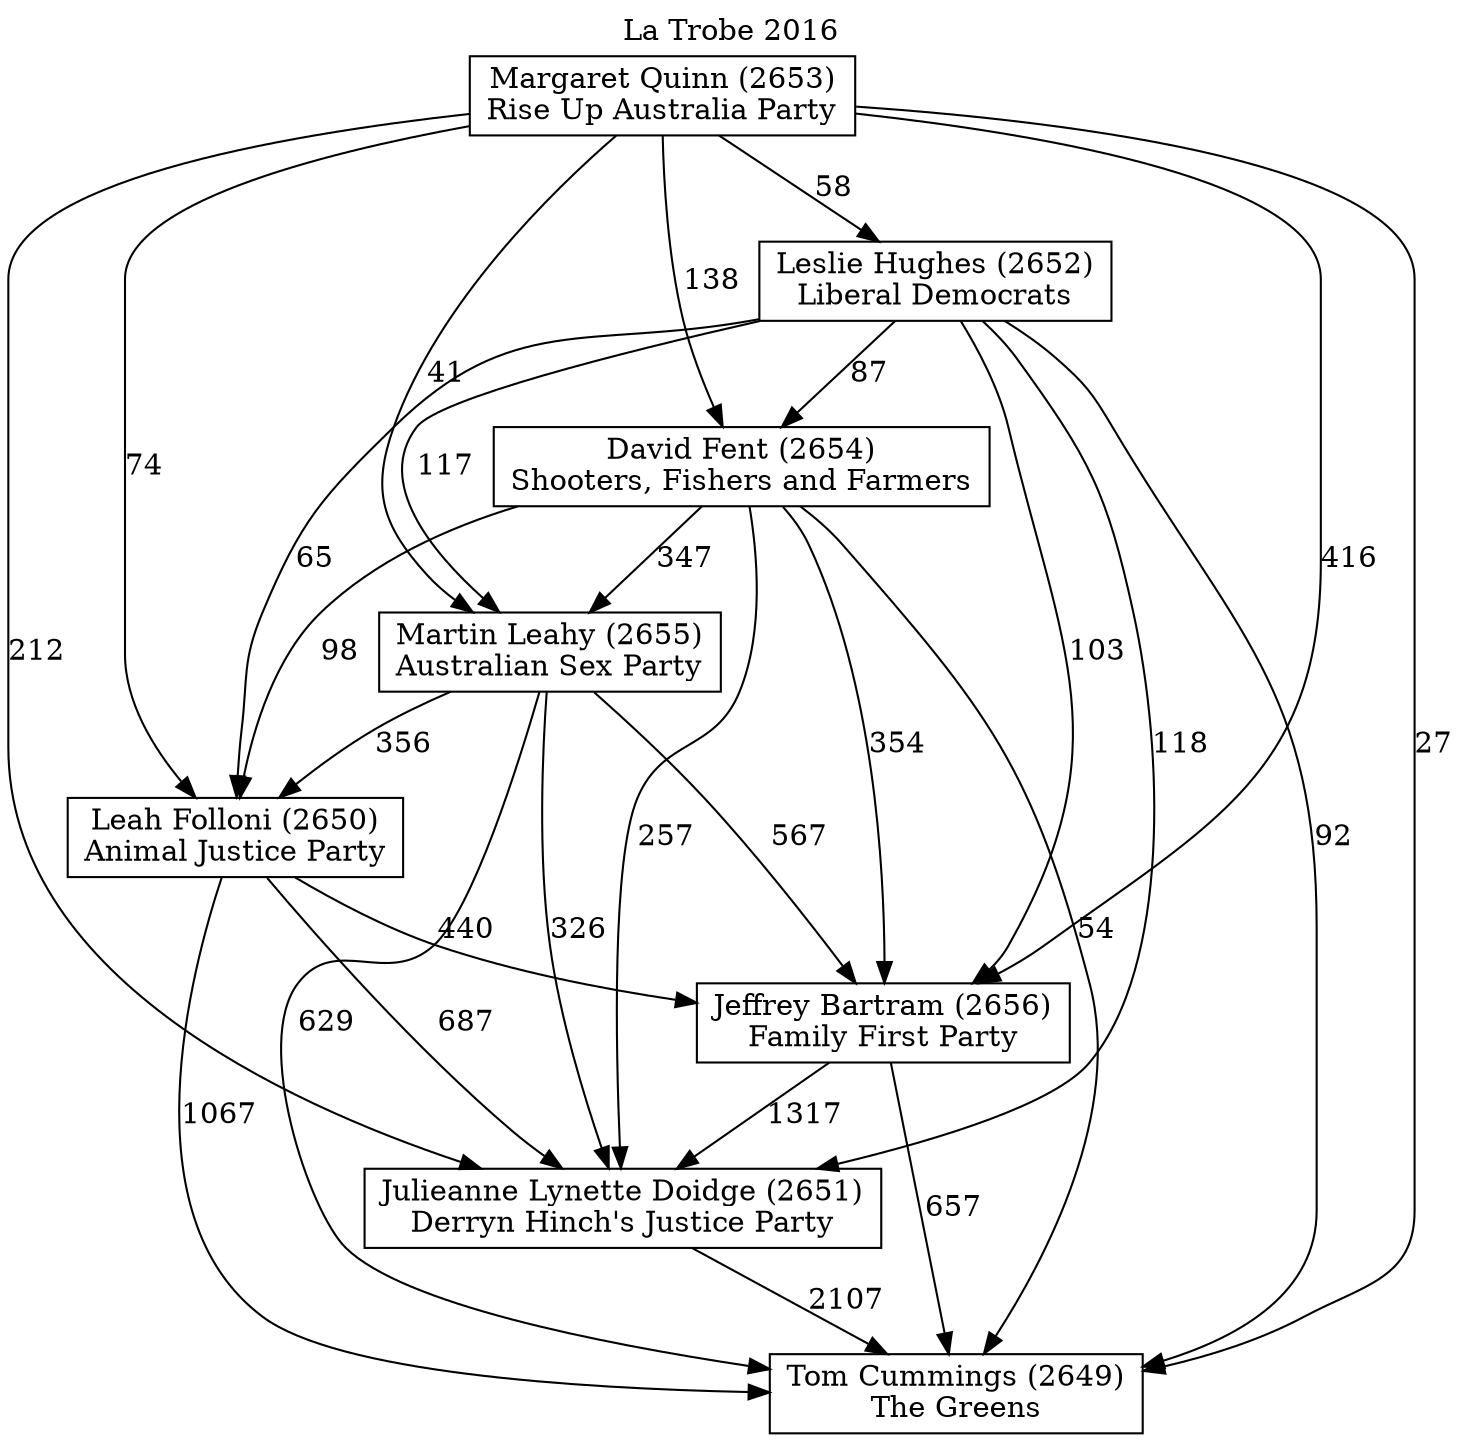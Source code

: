 // House preference flow
digraph "Tom Cummings (2649)_La Trobe_2016" {
	graph [label="La Trobe 2016" labelloc=t mclimit=10]
	node [shape=box]
	"Tom Cummings (2649)" [label="Tom Cummings (2649)
The Greens"]
	"Julieanne Lynette Doidge (2651)" [label="Julieanne Lynette Doidge (2651)
Derryn Hinch's Justice Party"]
	"Jeffrey Bartram (2656)" [label="Jeffrey Bartram (2656)
Family First Party"]
	"Leah Folloni (2650)" [label="Leah Folloni (2650)
Animal Justice Party"]
	"Martin Leahy (2655)" [label="Martin Leahy (2655)
Australian Sex Party"]
	"David Fent (2654)" [label="David Fent (2654)
Shooters, Fishers and Farmers"]
	"Leslie Hughes (2652)" [label="Leslie Hughes (2652)
Liberal Democrats"]
	"Margaret Quinn (2653)" [label="Margaret Quinn (2653)
Rise Up Australia Party"]
	"Tom Cummings (2649)" [label="Tom Cummings (2649)
The Greens"]
	"Jeffrey Bartram (2656)" [label="Jeffrey Bartram (2656)
Family First Party"]
	"Leah Folloni (2650)" [label="Leah Folloni (2650)
Animal Justice Party"]
	"Martin Leahy (2655)" [label="Martin Leahy (2655)
Australian Sex Party"]
	"David Fent (2654)" [label="David Fent (2654)
Shooters, Fishers and Farmers"]
	"Leslie Hughes (2652)" [label="Leslie Hughes (2652)
Liberal Democrats"]
	"Margaret Quinn (2653)" [label="Margaret Quinn (2653)
Rise Up Australia Party"]
	"Tom Cummings (2649)" [label="Tom Cummings (2649)
The Greens"]
	"Leah Folloni (2650)" [label="Leah Folloni (2650)
Animal Justice Party"]
	"Martin Leahy (2655)" [label="Martin Leahy (2655)
Australian Sex Party"]
	"David Fent (2654)" [label="David Fent (2654)
Shooters, Fishers and Farmers"]
	"Leslie Hughes (2652)" [label="Leslie Hughes (2652)
Liberal Democrats"]
	"Margaret Quinn (2653)" [label="Margaret Quinn (2653)
Rise Up Australia Party"]
	"Tom Cummings (2649)" [label="Tom Cummings (2649)
The Greens"]
	"Martin Leahy (2655)" [label="Martin Leahy (2655)
Australian Sex Party"]
	"David Fent (2654)" [label="David Fent (2654)
Shooters, Fishers and Farmers"]
	"Leslie Hughes (2652)" [label="Leslie Hughes (2652)
Liberal Democrats"]
	"Margaret Quinn (2653)" [label="Margaret Quinn (2653)
Rise Up Australia Party"]
	"Tom Cummings (2649)" [label="Tom Cummings (2649)
The Greens"]
	"David Fent (2654)" [label="David Fent (2654)
Shooters, Fishers and Farmers"]
	"Leslie Hughes (2652)" [label="Leslie Hughes (2652)
Liberal Democrats"]
	"Margaret Quinn (2653)" [label="Margaret Quinn (2653)
Rise Up Australia Party"]
	"Tom Cummings (2649)" [label="Tom Cummings (2649)
The Greens"]
	"Leslie Hughes (2652)" [label="Leslie Hughes (2652)
Liberal Democrats"]
	"Margaret Quinn (2653)" [label="Margaret Quinn (2653)
Rise Up Australia Party"]
	"Tom Cummings (2649)" [label="Tom Cummings (2649)
The Greens"]
	"Margaret Quinn (2653)" [label="Margaret Quinn (2653)
Rise Up Australia Party"]
	"Margaret Quinn (2653)" [label="Margaret Quinn (2653)
Rise Up Australia Party"]
	"Leslie Hughes (2652)" [label="Leslie Hughes (2652)
Liberal Democrats"]
	"Margaret Quinn (2653)" [label="Margaret Quinn (2653)
Rise Up Australia Party"]
	"Margaret Quinn (2653)" [label="Margaret Quinn (2653)
Rise Up Australia Party"]
	"David Fent (2654)" [label="David Fent (2654)
Shooters, Fishers and Farmers"]
	"Leslie Hughes (2652)" [label="Leslie Hughes (2652)
Liberal Democrats"]
	"Margaret Quinn (2653)" [label="Margaret Quinn (2653)
Rise Up Australia Party"]
	"David Fent (2654)" [label="David Fent (2654)
Shooters, Fishers and Farmers"]
	"Margaret Quinn (2653)" [label="Margaret Quinn (2653)
Rise Up Australia Party"]
	"Margaret Quinn (2653)" [label="Margaret Quinn (2653)
Rise Up Australia Party"]
	"Leslie Hughes (2652)" [label="Leslie Hughes (2652)
Liberal Democrats"]
	"Margaret Quinn (2653)" [label="Margaret Quinn (2653)
Rise Up Australia Party"]
	"Margaret Quinn (2653)" [label="Margaret Quinn (2653)
Rise Up Australia Party"]
	"Martin Leahy (2655)" [label="Martin Leahy (2655)
Australian Sex Party"]
	"David Fent (2654)" [label="David Fent (2654)
Shooters, Fishers and Farmers"]
	"Leslie Hughes (2652)" [label="Leslie Hughes (2652)
Liberal Democrats"]
	"Margaret Quinn (2653)" [label="Margaret Quinn (2653)
Rise Up Australia Party"]
	"Martin Leahy (2655)" [label="Martin Leahy (2655)
Australian Sex Party"]
	"Leslie Hughes (2652)" [label="Leslie Hughes (2652)
Liberal Democrats"]
	"Margaret Quinn (2653)" [label="Margaret Quinn (2653)
Rise Up Australia Party"]
	"Martin Leahy (2655)" [label="Martin Leahy (2655)
Australian Sex Party"]
	"Margaret Quinn (2653)" [label="Margaret Quinn (2653)
Rise Up Australia Party"]
	"Margaret Quinn (2653)" [label="Margaret Quinn (2653)
Rise Up Australia Party"]
	"Leslie Hughes (2652)" [label="Leslie Hughes (2652)
Liberal Democrats"]
	"Margaret Quinn (2653)" [label="Margaret Quinn (2653)
Rise Up Australia Party"]
	"Margaret Quinn (2653)" [label="Margaret Quinn (2653)
Rise Up Australia Party"]
	"David Fent (2654)" [label="David Fent (2654)
Shooters, Fishers and Farmers"]
	"Leslie Hughes (2652)" [label="Leslie Hughes (2652)
Liberal Democrats"]
	"Margaret Quinn (2653)" [label="Margaret Quinn (2653)
Rise Up Australia Party"]
	"David Fent (2654)" [label="David Fent (2654)
Shooters, Fishers and Farmers"]
	"Margaret Quinn (2653)" [label="Margaret Quinn (2653)
Rise Up Australia Party"]
	"Margaret Quinn (2653)" [label="Margaret Quinn (2653)
Rise Up Australia Party"]
	"Leslie Hughes (2652)" [label="Leslie Hughes (2652)
Liberal Democrats"]
	"Margaret Quinn (2653)" [label="Margaret Quinn (2653)
Rise Up Australia Party"]
	"Margaret Quinn (2653)" [label="Margaret Quinn (2653)
Rise Up Australia Party"]
	"Leah Folloni (2650)" [label="Leah Folloni (2650)
Animal Justice Party"]
	"Martin Leahy (2655)" [label="Martin Leahy (2655)
Australian Sex Party"]
	"David Fent (2654)" [label="David Fent (2654)
Shooters, Fishers and Farmers"]
	"Leslie Hughes (2652)" [label="Leslie Hughes (2652)
Liberal Democrats"]
	"Margaret Quinn (2653)" [label="Margaret Quinn (2653)
Rise Up Australia Party"]
	"Leah Folloni (2650)" [label="Leah Folloni (2650)
Animal Justice Party"]
	"David Fent (2654)" [label="David Fent (2654)
Shooters, Fishers and Farmers"]
	"Leslie Hughes (2652)" [label="Leslie Hughes (2652)
Liberal Democrats"]
	"Margaret Quinn (2653)" [label="Margaret Quinn (2653)
Rise Up Australia Party"]
	"Leah Folloni (2650)" [label="Leah Folloni (2650)
Animal Justice Party"]
	"Leslie Hughes (2652)" [label="Leslie Hughes (2652)
Liberal Democrats"]
	"Margaret Quinn (2653)" [label="Margaret Quinn (2653)
Rise Up Australia Party"]
	"Leah Folloni (2650)" [label="Leah Folloni (2650)
Animal Justice Party"]
	"Margaret Quinn (2653)" [label="Margaret Quinn (2653)
Rise Up Australia Party"]
	"Margaret Quinn (2653)" [label="Margaret Quinn (2653)
Rise Up Australia Party"]
	"Leslie Hughes (2652)" [label="Leslie Hughes (2652)
Liberal Democrats"]
	"Margaret Quinn (2653)" [label="Margaret Quinn (2653)
Rise Up Australia Party"]
	"Margaret Quinn (2653)" [label="Margaret Quinn (2653)
Rise Up Australia Party"]
	"David Fent (2654)" [label="David Fent (2654)
Shooters, Fishers and Farmers"]
	"Leslie Hughes (2652)" [label="Leslie Hughes (2652)
Liberal Democrats"]
	"Margaret Quinn (2653)" [label="Margaret Quinn (2653)
Rise Up Australia Party"]
	"David Fent (2654)" [label="David Fent (2654)
Shooters, Fishers and Farmers"]
	"Margaret Quinn (2653)" [label="Margaret Quinn (2653)
Rise Up Australia Party"]
	"Margaret Quinn (2653)" [label="Margaret Quinn (2653)
Rise Up Australia Party"]
	"Leslie Hughes (2652)" [label="Leslie Hughes (2652)
Liberal Democrats"]
	"Margaret Quinn (2653)" [label="Margaret Quinn (2653)
Rise Up Australia Party"]
	"Margaret Quinn (2653)" [label="Margaret Quinn (2653)
Rise Up Australia Party"]
	"Martin Leahy (2655)" [label="Martin Leahy (2655)
Australian Sex Party"]
	"David Fent (2654)" [label="David Fent (2654)
Shooters, Fishers and Farmers"]
	"Leslie Hughes (2652)" [label="Leslie Hughes (2652)
Liberal Democrats"]
	"Margaret Quinn (2653)" [label="Margaret Quinn (2653)
Rise Up Australia Party"]
	"Martin Leahy (2655)" [label="Martin Leahy (2655)
Australian Sex Party"]
	"Leslie Hughes (2652)" [label="Leslie Hughes (2652)
Liberal Democrats"]
	"Margaret Quinn (2653)" [label="Margaret Quinn (2653)
Rise Up Australia Party"]
	"Martin Leahy (2655)" [label="Martin Leahy (2655)
Australian Sex Party"]
	"Margaret Quinn (2653)" [label="Margaret Quinn (2653)
Rise Up Australia Party"]
	"Margaret Quinn (2653)" [label="Margaret Quinn (2653)
Rise Up Australia Party"]
	"Leslie Hughes (2652)" [label="Leslie Hughes (2652)
Liberal Democrats"]
	"Margaret Quinn (2653)" [label="Margaret Quinn (2653)
Rise Up Australia Party"]
	"Margaret Quinn (2653)" [label="Margaret Quinn (2653)
Rise Up Australia Party"]
	"David Fent (2654)" [label="David Fent (2654)
Shooters, Fishers and Farmers"]
	"Leslie Hughes (2652)" [label="Leslie Hughes (2652)
Liberal Democrats"]
	"Margaret Quinn (2653)" [label="Margaret Quinn (2653)
Rise Up Australia Party"]
	"David Fent (2654)" [label="David Fent (2654)
Shooters, Fishers and Farmers"]
	"Margaret Quinn (2653)" [label="Margaret Quinn (2653)
Rise Up Australia Party"]
	"Margaret Quinn (2653)" [label="Margaret Quinn (2653)
Rise Up Australia Party"]
	"Leslie Hughes (2652)" [label="Leslie Hughes (2652)
Liberal Democrats"]
	"Margaret Quinn (2653)" [label="Margaret Quinn (2653)
Rise Up Australia Party"]
	"Margaret Quinn (2653)" [label="Margaret Quinn (2653)
Rise Up Australia Party"]
	"Jeffrey Bartram (2656)" [label="Jeffrey Bartram (2656)
Family First Party"]
	"Leah Folloni (2650)" [label="Leah Folloni (2650)
Animal Justice Party"]
	"Martin Leahy (2655)" [label="Martin Leahy (2655)
Australian Sex Party"]
	"David Fent (2654)" [label="David Fent (2654)
Shooters, Fishers and Farmers"]
	"Leslie Hughes (2652)" [label="Leslie Hughes (2652)
Liberal Democrats"]
	"Margaret Quinn (2653)" [label="Margaret Quinn (2653)
Rise Up Australia Party"]
	"Jeffrey Bartram (2656)" [label="Jeffrey Bartram (2656)
Family First Party"]
	"Martin Leahy (2655)" [label="Martin Leahy (2655)
Australian Sex Party"]
	"David Fent (2654)" [label="David Fent (2654)
Shooters, Fishers and Farmers"]
	"Leslie Hughes (2652)" [label="Leslie Hughes (2652)
Liberal Democrats"]
	"Margaret Quinn (2653)" [label="Margaret Quinn (2653)
Rise Up Australia Party"]
	"Jeffrey Bartram (2656)" [label="Jeffrey Bartram (2656)
Family First Party"]
	"David Fent (2654)" [label="David Fent (2654)
Shooters, Fishers and Farmers"]
	"Leslie Hughes (2652)" [label="Leslie Hughes (2652)
Liberal Democrats"]
	"Margaret Quinn (2653)" [label="Margaret Quinn (2653)
Rise Up Australia Party"]
	"Jeffrey Bartram (2656)" [label="Jeffrey Bartram (2656)
Family First Party"]
	"Leslie Hughes (2652)" [label="Leslie Hughes (2652)
Liberal Democrats"]
	"Margaret Quinn (2653)" [label="Margaret Quinn (2653)
Rise Up Australia Party"]
	"Jeffrey Bartram (2656)" [label="Jeffrey Bartram (2656)
Family First Party"]
	"Margaret Quinn (2653)" [label="Margaret Quinn (2653)
Rise Up Australia Party"]
	"Margaret Quinn (2653)" [label="Margaret Quinn (2653)
Rise Up Australia Party"]
	"Leslie Hughes (2652)" [label="Leslie Hughes (2652)
Liberal Democrats"]
	"Margaret Quinn (2653)" [label="Margaret Quinn (2653)
Rise Up Australia Party"]
	"Margaret Quinn (2653)" [label="Margaret Quinn (2653)
Rise Up Australia Party"]
	"David Fent (2654)" [label="David Fent (2654)
Shooters, Fishers and Farmers"]
	"Leslie Hughes (2652)" [label="Leslie Hughes (2652)
Liberal Democrats"]
	"Margaret Quinn (2653)" [label="Margaret Quinn (2653)
Rise Up Australia Party"]
	"David Fent (2654)" [label="David Fent (2654)
Shooters, Fishers and Farmers"]
	"Margaret Quinn (2653)" [label="Margaret Quinn (2653)
Rise Up Australia Party"]
	"Margaret Quinn (2653)" [label="Margaret Quinn (2653)
Rise Up Australia Party"]
	"Leslie Hughes (2652)" [label="Leslie Hughes (2652)
Liberal Democrats"]
	"Margaret Quinn (2653)" [label="Margaret Quinn (2653)
Rise Up Australia Party"]
	"Margaret Quinn (2653)" [label="Margaret Quinn (2653)
Rise Up Australia Party"]
	"Martin Leahy (2655)" [label="Martin Leahy (2655)
Australian Sex Party"]
	"David Fent (2654)" [label="David Fent (2654)
Shooters, Fishers and Farmers"]
	"Leslie Hughes (2652)" [label="Leslie Hughes (2652)
Liberal Democrats"]
	"Margaret Quinn (2653)" [label="Margaret Quinn (2653)
Rise Up Australia Party"]
	"Martin Leahy (2655)" [label="Martin Leahy (2655)
Australian Sex Party"]
	"Leslie Hughes (2652)" [label="Leslie Hughes (2652)
Liberal Democrats"]
	"Margaret Quinn (2653)" [label="Margaret Quinn (2653)
Rise Up Australia Party"]
	"Martin Leahy (2655)" [label="Martin Leahy (2655)
Australian Sex Party"]
	"Margaret Quinn (2653)" [label="Margaret Quinn (2653)
Rise Up Australia Party"]
	"Margaret Quinn (2653)" [label="Margaret Quinn (2653)
Rise Up Australia Party"]
	"Leslie Hughes (2652)" [label="Leslie Hughes (2652)
Liberal Democrats"]
	"Margaret Quinn (2653)" [label="Margaret Quinn (2653)
Rise Up Australia Party"]
	"Margaret Quinn (2653)" [label="Margaret Quinn (2653)
Rise Up Australia Party"]
	"David Fent (2654)" [label="David Fent (2654)
Shooters, Fishers and Farmers"]
	"Leslie Hughes (2652)" [label="Leslie Hughes (2652)
Liberal Democrats"]
	"Margaret Quinn (2653)" [label="Margaret Quinn (2653)
Rise Up Australia Party"]
	"David Fent (2654)" [label="David Fent (2654)
Shooters, Fishers and Farmers"]
	"Margaret Quinn (2653)" [label="Margaret Quinn (2653)
Rise Up Australia Party"]
	"Margaret Quinn (2653)" [label="Margaret Quinn (2653)
Rise Up Australia Party"]
	"Leslie Hughes (2652)" [label="Leslie Hughes (2652)
Liberal Democrats"]
	"Margaret Quinn (2653)" [label="Margaret Quinn (2653)
Rise Up Australia Party"]
	"Margaret Quinn (2653)" [label="Margaret Quinn (2653)
Rise Up Australia Party"]
	"Leah Folloni (2650)" [label="Leah Folloni (2650)
Animal Justice Party"]
	"Martin Leahy (2655)" [label="Martin Leahy (2655)
Australian Sex Party"]
	"David Fent (2654)" [label="David Fent (2654)
Shooters, Fishers and Farmers"]
	"Leslie Hughes (2652)" [label="Leslie Hughes (2652)
Liberal Democrats"]
	"Margaret Quinn (2653)" [label="Margaret Quinn (2653)
Rise Up Australia Party"]
	"Leah Folloni (2650)" [label="Leah Folloni (2650)
Animal Justice Party"]
	"David Fent (2654)" [label="David Fent (2654)
Shooters, Fishers and Farmers"]
	"Leslie Hughes (2652)" [label="Leslie Hughes (2652)
Liberal Democrats"]
	"Margaret Quinn (2653)" [label="Margaret Quinn (2653)
Rise Up Australia Party"]
	"Leah Folloni (2650)" [label="Leah Folloni (2650)
Animal Justice Party"]
	"Leslie Hughes (2652)" [label="Leslie Hughes (2652)
Liberal Democrats"]
	"Margaret Quinn (2653)" [label="Margaret Quinn (2653)
Rise Up Australia Party"]
	"Leah Folloni (2650)" [label="Leah Folloni (2650)
Animal Justice Party"]
	"Margaret Quinn (2653)" [label="Margaret Quinn (2653)
Rise Up Australia Party"]
	"Margaret Quinn (2653)" [label="Margaret Quinn (2653)
Rise Up Australia Party"]
	"Leslie Hughes (2652)" [label="Leslie Hughes (2652)
Liberal Democrats"]
	"Margaret Quinn (2653)" [label="Margaret Quinn (2653)
Rise Up Australia Party"]
	"Margaret Quinn (2653)" [label="Margaret Quinn (2653)
Rise Up Australia Party"]
	"David Fent (2654)" [label="David Fent (2654)
Shooters, Fishers and Farmers"]
	"Leslie Hughes (2652)" [label="Leslie Hughes (2652)
Liberal Democrats"]
	"Margaret Quinn (2653)" [label="Margaret Quinn (2653)
Rise Up Australia Party"]
	"David Fent (2654)" [label="David Fent (2654)
Shooters, Fishers and Farmers"]
	"Margaret Quinn (2653)" [label="Margaret Quinn (2653)
Rise Up Australia Party"]
	"Margaret Quinn (2653)" [label="Margaret Quinn (2653)
Rise Up Australia Party"]
	"Leslie Hughes (2652)" [label="Leslie Hughes (2652)
Liberal Democrats"]
	"Margaret Quinn (2653)" [label="Margaret Quinn (2653)
Rise Up Australia Party"]
	"Margaret Quinn (2653)" [label="Margaret Quinn (2653)
Rise Up Australia Party"]
	"Martin Leahy (2655)" [label="Martin Leahy (2655)
Australian Sex Party"]
	"David Fent (2654)" [label="David Fent (2654)
Shooters, Fishers and Farmers"]
	"Leslie Hughes (2652)" [label="Leslie Hughes (2652)
Liberal Democrats"]
	"Margaret Quinn (2653)" [label="Margaret Quinn (2653)
Rise Up Australia Party"]
	"Martin Leahy (2655)" [label="Martin Leahy (2655)
Australian Sex Party"]
	"Leslie Hughes (2652)" [label="Leslie Hughes (2652)
Liberal Democrats"]
	"Margaret Quinn (2653)" [label="Margaret Quinn (2653)
Rise Up Australia Party"]
	"Martin Leahy (2655)" [label="Martin Leahy (2655)
Australian Sex Party"]
	"Margaret Quinn (2653)" [label="Margaret Quinn (2653)
Rise Up Australia Party"]
	"Margaret Quinn (2653)" [label="Margaret Quinn (2653)
Rise Up Australia Party"]
	"Leslie Hughes (2652)" [label="Leslie Hughes (2652)
Liberal Democrats"]
	"Margaret Quinn (2653)" [label="Margaret Quinn (2653)
Rise Up Australia Party"]
	"Margaret Quinn (2653)" [label="Margaret Quinn (2653)
Rise Up Australia Party"]
	"David Fent (2654)" [label="David Fent (2654)
Shooters, Fishers and Farmers"]
	"Leslie Hughes (2652)" [label="Leslie Hughes (2652)
Liberal Democrats"]
	"Margaret Quinn (2653)" [label="Margaret Quinn (2653)
Rise Up Australia Party"]
	"David Fent (2654)" [label="David Fent (2654)
Shooters, Fishers and Farmers"]
	"Margaret Quinn (2653)" [label="Margaret Quinn (2653)
Rise Up Australia Party"]
	"Margaret Quinn (2653)" [label="Margaret Quinn (2653)
Rise Up Australia Party"]
	"Leslie Hughes (2652)" [label="Leslie Hughes (2652)
Liberal Democrats"]
	"Margaret Quinn (2653)" [label="Margaret Quinn (2653)
Rise Up Australia Party"]
	"Margaret Quinn (2653)" [label="Margaret Quinn (2653)
Rise Up Australia Party"]
	"Julieanne Lynette Doidge (2651)" [label="Julieanne Lynette Doidge (2651)
Derryn Hinch's Justice Party"]
	"Jeffrey Bartram (2656)" [label="Jeffrey Bartram (2656)
Family First Party"]
	"Leah Folloni (2650)" [label="Leah Folloni (2650)
Animal Justice Party"]
	"Martin Leahy (2655)" [label="Martin Leahy (2655)
Australian Sex Party"]
	"David Fent (2654)" [label="David Fent (2654)
Shooters, Fishers and Farmers"]
	"Leslie Hughes (2652)" [label="Leslie Hughes (2652)
Liberal Democrats"]
	"Margaret Quinn (2653)" [label="Margaret Quinn (2653)
Rise Up Australia Party"]
	"Julieanne Lynette Doidge (2651)" [label="Julieanne Lynette Doidge (2651)
Derryn Hinch's Justice Party"]
	"Leah Folloni (2650)" [label="Leah Folloni (2650)
Animal Justice Party"]
	"Martin Leahy (2655)" [label="Martin Leahy (2655)
Australian Sex Party"]
	"David Fent (2654)" [label="David Fent (2654)
Shooters, Fishers and Farmers"]
	"Leslie Hughes (2652)" [label="Leslie Hughes (2652)
Liberal Democrats"]
	"Margaret Quinn (2653)" [label="Margaret Quinn (2653)
Rise Up Australia Party"]
	"Julieanne Lynette Doidge (2651)" [label="Julieanne Lynette Doidge (2651)
Derryn Hinch's Justice Party"]
	"Martin Leahy (2655)" [label="Martin Leahy (2655)
Australian Sex Party"]
	"David Fent (2654)" [label="David Fent (2654)
Shooters, Fishers and Farmers"]
	"Leslie Hughes (2652)" [label="Leslie Hughes (2652)
Liberal Democrats"]
	"Margaret Quinn (2653)" [label="Margaret Quinn (2653)
Rise Up Australia Party"]
	"Julieanne Lynette Doidge (2651)" [label="Julieanne Lynette Doidge (2651)
Derryn Hinch's Justice Party"]
	"David Fent (2654)" [label="David Fent (2654)
Shooters, Fishers and Farmers"]
	"Leslie Hughes (2652)" [label="Leslie Hughes (2652)
Liberal Democrats"]
	"Margaret Quinn (2653)" [label="Margaret Quinn (2653)
Rise Up Australia Party"]
	"Julieanne Lynette Doidge (2651)" [label="Julieanne Lynette Doidge (2651)
Derryn Hinch's Justice Party"]
	"Leslie Hughes (2652)" [label="Leslie Hughes (2652)
Liberal Democrats"]
	"Margaret Quinn (2653)" [label="Margaret Quinn (2653)
Rise Up Australia Party"]
	"Julieanne Lynette Doidge (2651)" [label="Julieanne Lynette Doidge (2651)
Derryn Hinch's Justice Party"]
	"Margaret Quinn (2653)" [label="Margaret Quinn (2653)
Rise Up Australia Party"]
	"Margaret Quinn (2653)" [label="Margaret Quinn (2653)
Rise Up Australia Party"]
	"Leslie Hughes (2652)" [label="Leslie Hughes (2652)
Liberal Democrats"]
	"Margaret Quinn (2653)" [label="Margaret Quinn (2653)
Rise Up Australia Party"]
	"Margaret Quinn (2653)" [label="Margaret Quinn (2653)
Rise Up Australia Party"]
	"David Fent (2654)" [label="David Fent (2654)
Shooters, Fishers and Farmers"]
	"Leslie Hughes (2652)" [label="Leslie Hughes (2652)
Liberal Democrats"]
	"Margaret Quinn (2653)" [label="Margaret Quinn (2653)
Rise Up Australia Party"]
	"David Fent (2654)" [label="David Fent (2654)
Shooters, Fishers and Farmers"]
	"Margaret Quinn (2653)" [label="Margaret Quinn (2653)
Rise Up Australia Party"]
	"Margaret Quinn (2653)" [label="Margaret Quinn (2653)
Rise Up Australia Party"]
	"Leslie Hughes (2652)" [label="Leslie Hughes (2652)
Liberal Democrats"]
	"Margaret Quinn (2653)" [label="Margaret Quinn (2653)
Rise Up Australia Party"]
	"Margaret Quinn (2653)" [label="Margaret Quinn (2653)
Rise Up Australia Party"]
	"Martin Leahy (2655)" [label="Martin Leahy (2655)
Australian Sex Party"]
	"David Fent (2654)" [label="David Fent (2654)
Shooters, Fishers and Farmers"]
	"Leslie Hughes (2652)" [label="Leslie Hughes (2652)
Liberal Democrats"]
	"Margaret Quinn (2653)" [label="Margaret Quinn (2653)
Rise Up Australia Party"]
	"Martin Leahy (2655)" [label="Martin Leahy (2655)
Australian Sex Party"]
	"Leslie Hughes (2652)" [label="Leslie Hughes (2652)
Liberal Democrats"]
	"Margaret Quinn (2653)" [label="Margaret Quinn (2653)
Rise Up Australia Party"]
	"Martin Leahy (2655)" [label="Martin Leahy (2655)
Australian Sex Party"]
	"Margaret Quinn (2653)" [label="Margaret Quinn (2653)
Rise Up Australia Party"]
	"Margaret Quinn (2653)" [label="Margaret Quinn (2653)
Rise Up Australia Party"]
	"Leslie Hughes (2652)" [label="Leslie Hughes (2652)
Liberal Democrats"]
	"Margaret Quinn (2653)" [label="Margaret Quinn (2653)
Rise Up Australia Party"]
	"Margaret Quinn (2653)" [label="Margaret Quinn (2653)
Rise Up Australia Party"]
	"David Fent (2654)" [label="David Fent (2654)
Shooters, Fishers and Farmers"]
	"Leslie Hughes (2652)" [label="Leslie Hughes (2652)
Liberal Democrats"]
	"Margaret Quinn (2653)" [label="Margaret Quinn (2653)
Rise Up Australia Party"]
	"David Fent (2654)" [label="David Fent (2654)
Shooters, Fishers and Farmers"]
	"Margaret Quinn (2653)" [label="Margaret Quinn (2653)
Rise Up Australia Party"]
	"Margaret Quinn (2653)" [label="Margaret Quinn (2653)
Rise Up Australia Party"]
	"Leslie Hughes (2652)" [label="Leslie Hughes (2652)
Liberal Democrats"]
	"Margaret Quinn (2653)" [label="Margaret Quinn (2653)
Rise Up Australia Party"]
	"Margaret Quinn (2653)" [label="Margaret Quinn (2653)
Rise Up Australia Party"]
	"Leah Folloni (2650)" [label="Leah Folloni (2650)
Animal Justice Party"]
	"Martin Leahy (2655)" [label="Martin Leahy (2655)
Australian Sex Party"]
	"David Fent (2654)" [label="David Fent (2654)
Shooters, Fishers and Farmers"]
	"Leslie Hughes (2652)" [label="Leslie Hughes (2652)
Liberal Democrats"]
	"Margaret Quinn (2653)" [label="Margaret Quinn (2653)
Rise Up Australia Party"]
	"Leah Folloni (2650)" [label="Leah Folloni (2650)
Animal Justice Party"]
	"David Fent (2654)" [label="David Fent (2654)
Shooters, Fishers and Farmers"]
	"Leslie Hughes (2652)" [label="Leslie Hughes (2652)
Liberal Democrats"]
	"Margaret Quinn (2653)" [label="Margaret Quinn (2653)
Rise Up Australia Party"]
	"Leah Folloni (2650)" [label="Leah Folloni (2650)
Animal Justice Party"]
	"Leslie Hughes (2652)" [label="Leslie Hughes (2652)
Liberal Democrats"]
	"Margaret Quinn (2653)" [label="Margaret Quinn (2653)
Rise Up Australia Party"]
	"Leah Folloni (2650)" [label="Leah Folloni (2650)
Animal Justice Party"]
	"Margaret Quinn (2653)" [label="Margaret Quinn (2653)
Rise Up Australia Party"]
	"Margaret Quinn (2653)" [label="Margaret Quinn (2653)
Rise Up Australia Party"]
	"Leslie Hughes (2652)" [label="Leslie Hughes (2652)
Liberal Democrats"]
	"Margaret Quinn (2653)" [label="Margaret Quinn (2653)
Rise Up Australia Party"]
	"Margaret Quinn (2653)" [label="Margaret Quinn (2653)
Rise Up Australia Party"]
	"David Fent (2654)" [label="David Fent (2654)
Shooters, Fishers and Farmers"]
	"Leslie Hughes (2652)" [label="Leslie Hughes (2652)
Liberal Democrats"]
	"Margaret Quinn (2653)" [label="Margaret Quinn (2653)
Rise Up Australia Party"]
	"David Fent (2654)" [label="David Fent (2654)
Shooters, Fishers and Farmers"]
	"Margaret Quinn (2653)" [label="Margaret Quinn (2653)
Rise Up Australia Party"]
	"Margaret Quinn (2653)" [label="Margaret Quinn (2653)
Rise Up Australia Party"]
	"Leslie Hughes (2652)" [label="Leslie Hughes (2652)
Liberal Democrats"]
	"Margaret Quinn (2653)" [label="Margaret Quinn (2653)
Rise Up Australia Party"]
	"Margaret Quinn (2653)" [label="Margaret Quinn (2653)
Rise Up Australia Party"]
	"Martin Leahy (2655)" [label="Martin Leahy (2655)
Australian Sex Party"]
	"David Fent (2654)" [label="David Fent (2654)
Shooters, Fishers and Farmers"]
	"Leslie Hughes (2652)" [label="Leslie Hughes (2652)
Liberal Democrats"]
	"Margaret Quinn (2653)" [label="Margaret Quinn (2653)
Rise Up Australia Party"]
	"Martin Leahy (2655)" [label="Martin Leahy (2655)
Australian Sex Party"]
	"Leslie Hughes (2652)" [label="Leslie Hughes (2652)
Liberal Democrats"]
	"Margaret Quinn (2653)" [label="Margaret Quinn (2653)
Rise Up Australia Party"]
	"Martin Leahy (2655)" [label="Martin Leahy (2655)
Australian Sex Party"]
	"Margaret Quinn (2653)" [label="Margaret Quinn (2653)
Rise Up Australia Party"]
	"Margaret Quinn (2653)" [label="Margaret Quinn (2653)
Rise Up Australia Party"]
	"Leslie Hughes (2652)" [label="Leslie Hughes (2652)
Liberal Democrats"]
	"Margaret Quinn (2653)" [label="Margaret Quinn (2653)
Rise Up Australia Party"]
	"Margaret Quinn (2653)" [label="Margaret Quinn (2653)
Rise Up Australia Party"]
	"David Fent (2654)" [label="David Fent (2654)
Shooters, Fishers and Farmers"]
	"Leslie Hughes (2652)" [label="Leslie Hughes (2652)
Liberal Democrats"]
	"Margaret Quinn (2653)" [label="Margaret Quinn (2653)
Rise Up Australia Party"]
	"David Fent (2654)" [label="David Fent (2654)
Shooters, Fishers and Farmers"]
	"Margaret Quinn (2653)" [label="Margaret Quinn (2653)
Rise Up Australia Party"]
	"Margaret Quinn (2653)" [label="Margaret Quinn (2653)
Rise Up Australia Party"]
	"Leslie Hughes (2652)" [label="Leslie Hughes (2652)
Liberal Democrats"]
	"Margaret Quinn (2653)" [label="Margaret Quinn (2653)
Rise Up Australia Party"]
	"Margaret Quinn (2653)" [label="Margaret Quinn (2653)
Rise Up Australia Party"]
	"Jeffrey Bartram (2656)" [label="Jeffrey Bartram (2656)
Family First Party"]
	"Leah Folloni (2650)" [label="Leah Folloni (2650)
Animal Justice Party"]
	"Martin Leahy (2655)" [label="Martin Leahy (2655)
Australian Sex Party"]
	"David Fent (2654)" [label="David Fent (2654)
Shooters, Fishers and Farmers"]
	"Leslie Hughes (2652)" [label="Leslie Hughes (2652)
Liberal Democrats"]
	"Margaret Quinn (2653)" [label="Margaret Quinn (2653)
Rise Up Australia Party"]
	"Jeffrey Bartram (2656)" [label="Jeffrey Bartram (2656)
Family First Party"]
	"Martin Leahy (2655)" [label="Martin Leahy (2655)
Australian Sex Party"]
	"David Fent (2654)" [label="David Fent (2654)
Shooters, Fishers and Farmers"]
	"Leslie Hughes (2652)" [label="Leslie Hughes (2652)
Liberal Democrats"]
	"Margaret Quinn (2653)" [label="Margaret Quinn (2653)
Rise Up Australia Party"]
	"Jeffrey Bartram (2656)" [label="Jeffrey Bartram (2656)
Family First Party"]
	"David Fent (2654)" [label="David Fent (2654)
Shooters, Fishers and Farmers"]
	"Leslie Hughes (2652)" [label="Leslie Hughes (2652)
Liberal Democrats"]
	"Margaret Quinn (2653)" [label="Margaret Quinn (2653)
Rise Up Australia Party"]
	"Jeffrey Bartram (2656)" [label="Jeffrey Bartram (2656)
Family First Party"]
	"Leslie Hughes (2652)" [label="Leslie Hughes (2652)
Liberal Democrats"]
	"Margaret Quinn (2653)" [label="Margaret Quinn (2653)
Rise Up Australia Party"]
	"Jeffrey Bartram (2656)" [label="Jeffrey Bartram (2656)
Family First Party"]
	"Margaret Quinn (2653)" [label="Margaret Quinn (2653)
Rise Up Australia Party"]
	"Margaret Quinn (2653)" [label="Margaret Quinn (2653)
Rise Up Australia Party"]
	"Leslie Hughes (2652)" [label="Leslie Hughes (2652)
Liberal Democrats"]
	"Margaret Quinn (2653)" [label="Margaret Quinn (2653)
Rise Up Australia Party"]
	"Margaret Quinn (2653)" [label="Margaret Quinn (2653)
Rise Up Australia Party"]
	"David Fent (2654)" [label="David Fent (2654)
Shooters, Fishers and Farmers"]
	"Leslie Hughes (2652)" [label="Leslie Hughes (2652)
Liberal Democrats"]
	"Margaret Quinn (2653)" [label="Margaret Quinn (2653)
Rise Up Australia Party"]
	"David Fent (2654)" [label="David Fent (2654)
Shooters, Fishers and Farmers"]
	"Margaret Quinn (2653)" [label="Margaret Quinn (2653)
Rise Up Australia Party"]
	"Margaret Quinn (2653)" [label="Margaret Quinn (2653)
Rise Up Australia Party"]
	"Leslie Hughes (2652)" [label="Leslie Hughes (2652)
Liberal Democrats"]
	"Margaret Quinn (2653)" [label="Margaret Quinn (2653)
Rise Up Australia Party"]
	"Margaret Quinn (2653)" [label="Margaret Quinn (2653)
Rise Up Australia Party"]
	"Martin Leahy (2655)" [label="Martin Leahy (2655)
Australian Sex Party"]
	"David Fent (2654)" [label="David Fent (2654)
Shooters, Fishers and Farmers"]
	"Leslie Hughes (2652)" [label="Leslie Hughes (2652)
Liberal Democrats"]
	"Margaret Quinn (2653)" [label="Margaret Quinn (2653)
Rise Up Australia Party"]
	"Martin Leahy (2655)" [label="Martin Leahy (2655)
Australian Sex Party"]
	"Leslie Hughes (2652)" [label="Leslie Hughes (2652)
Liberal Democrats"]
	"Margaret Quinn (2653)" [label="Margaret Quinn (2653)
Rise Up Australia Party"]
	"Martin Leahy (2655)" [label="Martin Leahy (2655)
Australian Sex Party"]
	"Margaret Quinn (2653)" [label="Margaret Quinn (2653)
Rise Up Australia Party"]
	"Margaret Quinn (2653)" [label="Margaret Quinn (2653)
Rise Up Australia Party"]
	"Leslie Hughes (2652)" [label="Leslie Hughes (2652)
Liberal Democrats"]
	"Margaret Quinn (2653)" [label="Margaret Quinn (2653)
Rise Up Australia Party"]
	"Margaret Quinn (2653)" [label="Margaret Quinn (2653)
Rise Up Australia Party"]
	"David Fent (2654)" [label="David Fent (2654)
Shooters, Fishers and Farmers"]
	"Leslie Hughes (2652)" [label="Leslie Hughes (2652)
Liberal Democrats"]
	"Margaret Quinn (2653)" [label="Margaret Quinn (2653)
Rise Up Australia Party"]
	"David Fent (2654)" [label="David Fent (2654)
Shooters, Fishers and Farmers"]
	"Margaret Quinn (2653)" [label="Margaret Quinn (2653)
Rise Up Australia Party"]
	"Margaret Quinn (2653)" [label="Margaret Quinn (2653)
Rise Up Australia Party"]
	"Leslie Hughes (2652)" [label="Leslie Hughes (2652)
Liberal Democrats"]
	"Margaret Quinn (2653)" [label="Margaret Quinn (2653)
Rise Up Australia Party"]
	"Margaret Quinn (2653)" [label="Margaret Quinn (2653)
Rise Up Australia Party"]
	"Leah Folloni (2650)" [label="Leah Folloni (2650)
Animal Justice Party"]
	"Martin Leahy (2655)" [label="Martin Leahy (2655)
Australian Sex Party"]
	"David Fent (2654)" [label="David Fent (2654)
Shooters, Fishers and Farmers"]
	"Leslie Hughes (2652)" [label="Leslie Hughes (2652)
Liberal Democrats"]
	"Margaret Quinn (2653)" [label="Margaret Quinn (2653)
Rise Up Australia Party"]
	"Leah Folloni (2650)" [label="Leah Folloni (2650)
Animal Justice Party"]
	"David Fent (2654)" [label="David Fent (2654)
Shooters, Fishers and Farmers"]
	"Leslie Hughes (2652)" [label="Leslie Hughes (2652)
Liberal Democrats"]
	"Margaret Quinn (2653)" [label="Margaret Quinn (2653)
Rise Up Australia Party"]
	"Leah Folloni (2650)" [label="Leah Folloni (2650)
Animal Justice Party"]
	"Leslie Hughes (2652)" [label="Leslie Hughes (2652)
Liberal Democrats"]
	"Margaret Quinn (2653)" [label="Margaret Quinn (2653)
Rise Up Australia Party"]
	"Leah Folloni (2650)" [label="Leah Folloni (2650)
Animal Justice Party"]
	"Margaret Quinn (2653)" [label="Margaret Quinn (2653)
Rise Up Australia Party"]
	"Margaret Quinn (2653)" [label="Margaret Quinn (2653)
Rise Up Australia Party"]
	"Leslie Hughes (2652)" [label="Leslie Hughes (2652)
Liberal Democrats"]
	"Margaret Quinn (2653)" [label="Margaret Quinn (2653)
Rise Up Australia Party"]
	"Margaret Quinn (2653)" [label="Margaret Quinn (2653)
Rise Up Australia Party"]
	"David Fent (2654)" [label="David Fent (2654)
Shooters, Fishers and Farmers"]
	"Leslie Hughes (2652)" [label="Leslie Hughes (2652)
Liberal Democrats"]
	"Margaret Quinn (2653)" [label="Margaret Quinn (2653)
Rise Up Australia Party"]
	"David Fent (2654)" [label="David Fent (2654)
Shooters, Fishers and Farmers"]
	"Margaret Quinn (2653)" [label="Margaret Quinn (2653)
Rise Up Australia Party"]
	"Margaret Quinn (2653)" [label="Margaret Quinn (2653)
Rise Up Australia Party"]
	"Leslie Hughes (2652)" [label="Leslie Hughes (2652)
Liberal Democrats"]
	"Margaret Quinn (2653)" [label="Margaret Quinn (2653)
Rise Up Australia Party"]
	"Margaret Quinn (2653)" [label="Margaret Quinn (2653)
Rise Up Australia Party"]
	"Martin Leahy (2655)" [label="Martin Leahy (2655)
Australian Sex Party"]
	"David Fent (2654)" [label="David Fent (2654)
Shooters, Fishers and Farmers"]
	"Leslie Hughes (2652)" [label="Leslie Hughes (2652)
Liberal Democrats"]
	"Margaret Quinn (2653)" [label="Margaret Quinn (2653)
Rise Up Australia Party"]
	"Martin Leahy (2655)" [label="Martin Leahy (2655)
Australian Sex Party"]
	"Leslie Hughes (2652)" [label="Leslie Hughes (2652)
Liberal Democrats"]
	"Margaret Quinn (2653)" [label="Margaret Quinn (2653)
Rise Up Australia Party"]
	"Martin Leahy (2655)" [label="Martin Leahy (2655)
Australian Sex Party"]
	"Margaret Quinn (2653)" [label="Margaret Quinn (2653)
Rise Up Australia Party"]
	"Margaret Quinn (2653)" [label="Margaret Quinn (2653)
Rise Up Australia Party"]
	"Leslie Hughes (2652)" [label="Leslie Hughes (2652)
Liberal Democrats"]
	"Margaret Quinn (2653)" [label="Margaret Quinn (2653)
Rise Up Australia Party"]
	"Margaret Quinn (2653)" [label="Margaret Quinn (2653)
Rise Up Australia Party"]
	"David Fent (2654)" [label="David Fent (2654)
Shooters, Fishers and Farmers"]
	"Leslie Hughes (2652)" [label="Leslie Hughes (2652)
Liberal Democrats"]
	"Margaret Quinn (2653)" [label="Margaret Quinn (2653)
Rise Up Australia Party"]
	"David Fent (2654)" [label="David Fent (2654)
Shooters, Fishers and Farmers"]
	"Margaret Quinn (2653)" [label="Margaret Quinn (2653)
Rise Up Australia Party"]
	"Margaret Quinn (2653)" [label="Margaret Quinn (2653)
Rise Up Australia Party"]
	"Leslie Hughes (2652)" [label="Leslie Hughes (2652)
Liberal Democrats"]
	"Margaret Quinn (2653)" [label="Margaret Quinn (2653)
Rise Up Australia Party"]
	"Margaret Quinn (2653)" [label="Margaret Quinn (2653)
Rise Up Australia Party"]
	"Julieanne Lynette Doidge (2651)" -> "Tom Cummings (2649)" [label=2107]
	"Jeffrey Bartram (2656)" -> "Julieanne Lynette Doidge (2651)" [label=1317]
	"Leah Folloni (2650)" -> "Jeffrey Bartram (2656)" [label=440]
	"Martin Leahy (2655)" -> "Leah Folloni (2650)" [label=356]
	"David Fent (2654)" -> "Martin Leahy (2655)" [label=347]
	"Leslie Hughes (2652)" -> "David Fent (2654)" [label=87]
	"Margaret Quinn (2653)" -> "Leslie Hughes (2652)" [label=58]
	"Jeffrey Bartram (2656)" -> "Tom Cummings (2649)" [label=657]
	"Leah Folloni (2650)" -> "Tom Cummings (2649)" [label=1067]
	"Martin Leahy (2655)" -> "Tom Cummings (2649)" [label=629]
	"David Fent (2654)" -> "Tom Cummings (2649)" [label=54]
	"Leslie Hughes (2652)" -> "Tom Cummings (2649)" [label=92]
	"Margaret Quinn (2653)" -> "Tom Cummings (2649)" [label=27]
	"Margaret Quinn (2653)" -> "David Fent (2654)" [label=138]
	"Leslie Hughes (2652)" -> "Martin Leahy (2655)" [label=117]
	"Margaret Quinn (2653)" -> "Martin Leahy (2655)" [label=41]
	"David Fent (2654)" -> "Leah Folloni (2650)" [label=98]
	"Leslie Hughes (2652)" -> "Leah Folloni (2650)" [label=65]
	"Margaret Quinn (2653)" -> "Leah Folloni (2650)" [label=74]
	"Martin Leahy (2655)" -> "Jeffrey Bartram (2656)" [label=567]
	"David Fent (2654)" -> "Jeffrey Bartram (2656)" [label=354]
	"Leslie Hughes (2652)" -> "Jeffrey Bartram (2656)" [label=103]
	"Margaret Quinn (2653)" -> "Jeffrey Bartram (2656)" [label=416]
	"Leah Folloni (2650)" -> "Julieanne Lynette Doidge (2651)" [label=687]
	"Martin Leahy (2655)" -> "Julieanne Lynette Doidge (2651)" [label=326]
	"David Fent (2654)" -> "Julieanne Lynette Doidge (2651)" [label=257]
	"Leslie Hughes (2652)" -> "Julieanne Lynette Doidge (2651)" [label=118]
	"Margaret Quinn (2653)" -> "Julieanne Lynette Doidge (2651)" [label=212]
}
